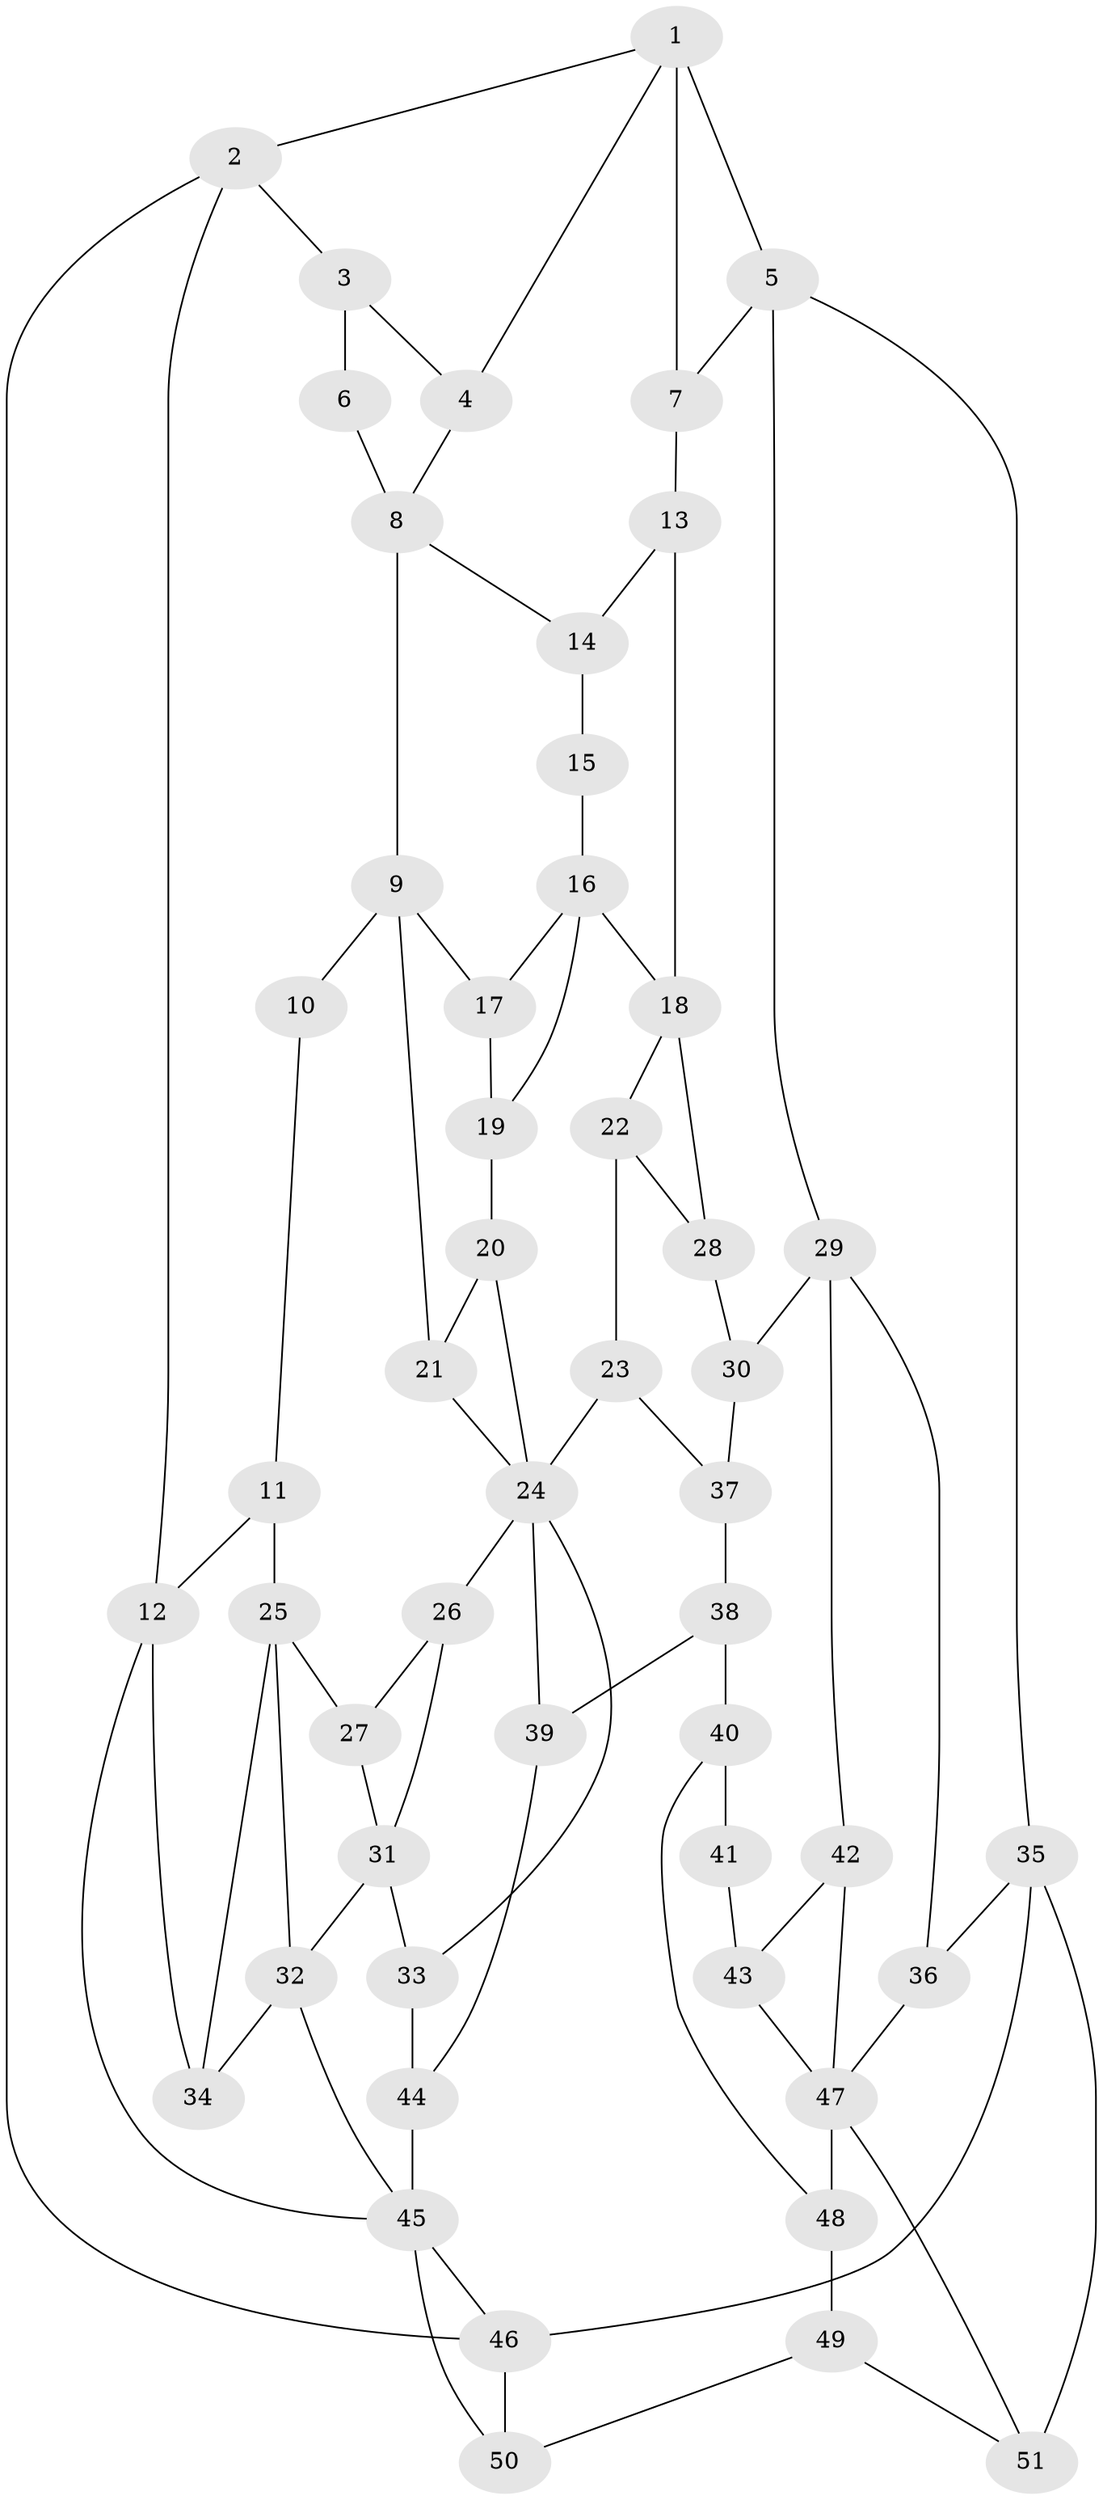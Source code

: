 // original degree distribution, {3: 0.0297029702970297, 6: 0.21782178217821782, 4: 0.22772277227722773, 5: 0.5247524752475248}
// Generated by graph-tools (version 1.1) at 2025/54/03/04/25 22:54:49]
// undirected, 51 vertices, 85 edges
graph export_dot {
  node [color=gray90,style=filled];
  1;
  2;
  3;
  4;
  5;
  6;
  7;
  8;
  9;
  10;
  11;
  12;
  13;
  14;
  15;
  16;
  17;
  18;
  19;
  20;
  21;
  22;
  23;
  24;
  25;
  26;
  27;
  28;
  29;
  30;
  31;
  32;
  33;
  34;
  35;
  36;
  37;
  38;
  39;
  40;
  41;
  42;
  43;
  44;
  45;
  46;
  47;
  48;
  49;
  50;
  51;
  1 -- 2 [weight=1.0];
  1 -- 4 [weight=1.0];
  1 -- 5 [weight=2.0];
  1 -- 7 [weight=2.0];
  2 -- 3 [weight=1.0];
  2 -- 12 [weight=1.0];
  2 -- 46 [weight=1.0];
  3 -- 4 [weight=1.0];
  3 -- 6 [weight=2.0];
  4 -- 8 [weight=1.0];
  5 -- 7 [weight=1.0];
  5 -- 29 [weight=2.0];
  5 -- 35 [weight=1.0];
  6 -- 8 [weight=1.0];
  7 -- 13 [weight=1.0];
  8 -- 9 [weight=2.0];
  8 -- 14 [weight=1.0];
  9 -- 10 [weight=2.0];
  9 -- 17 [weight=1.0];
  9 -- 21 [weight=1.0];
  10 -- 11 [weight=2.0];
  11 -- 12 [weight=2.0];
  11 -- 25 [weight=2.0];
  12 -- 34 [weight=1.0];
  12 -- 45 [weight=1.0];
  13 -- 14 [weight=1.0];
  13 -- 18 [weight=1.0];
  14 -- 15 [weight=1.0];
  15 -- 16 [weight=2.0];
  16 -- 17 [weight=1.0];
  16 -- 18 [weight=2.0];
  16 -- 19 [weight=1.0];
  17 -- 19 [weight=1.0];
  18 -- 22 [weight=1.0];
  18 -- 28 [weight=1.0];
  19 -- 20 [weight=1.0];
  20 -- 21 [weight=1.0];
  20 -- 24 [weight=1.0];
  21 -- 24 [weight=1.0];
  22 -- 23 [weight=1.0];
  22 -- 28 [weight=1.0];
  23 -- 24 [weight=1.0];
  23 -- 37 [weight=1.0];
  24 -- 26 [weight=1.0];
  24 -- 33 [weight=1.0];
  24 -- 39 [weight=1.0];
  25 -- 27 [weight=1.0];
  25 -- 32 [weight=1.0];
  25 -- 34 [weight=1.0];
  26 -- 27 [weight=1.0];
  26 -- 31 [weight=1.0];
  27 -- 31 [weight=1.0];
  28 -- 30 [weight=1.0];
  29 -- 30 [weight=2.0];
  29 -- 36 [weight=1.0];
  29 -- 42 [weight=1.0];
  30 -- 37 [weight=1.0];
  31 -- 32 [weight=2.0];
  31 -- 33 [weight=2.0];
  32 -- 34 [weight=1.0];
  32 -- 45 [weight=1.0];
  33 -- 44 [weight=1.0];
  35 -- 36 [weight=1.0];
  35 -- 46 [weight=1.0];
  35 -- 51 [weight=1.0];
  36 -- 47 [weight=1.0];
  37 -- 38 [weight=1.0];
  38 -- 39 [weight=1.0];
  38 -- 40 [weight=1.0];
  39 -- 44 [weight=1.0];
  40 -- 41 [weight=1.0];
  40 -- 48 [weight=1.0];
  41 -- 43 [weight=1.0];
  42 -- 43 [weight=1.0];
  42 -- 47 [weight=1.0];
  43 -- 47 [weight=1.0];
  44 -- 45 [weight=2.0];
  45 -- 46 [weight=1.0];
  45 -- 50 [weight=1.0];
  46 -- 50 [weight=1.0];
  47 -- 48 [weight=2.0];
  47 -- 51 [weight=1.0];
  48 -- 49 [weight=1.0];
  49 -- 50 [weight=1.0];
  49 -- 51 [weight=1.0];
}
